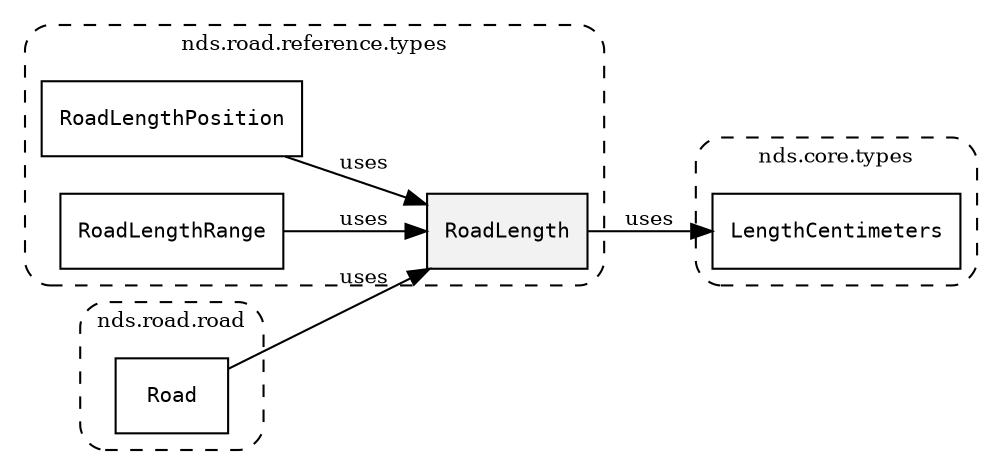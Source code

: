 /**
 * This dot file creates symbol collaboration diagram for RoadLength.
 */
digraph ZSERIO
{
    node [shape=box, fontsize=10];
    rankdir="LR";
    fontsize=10;
    tooltip="RoadLength collaboration diagram";

    subgraph "cluster_nds.road.reference.types"
    {
        style="dashed, rounded";
        label="nds.road.reference.types";
        tooltip="Package nds.road.reference.types";
        href="../../../content/packages/nds.road.reference.types.html#Package-nds-road-reference-types";
        target="_parent";

        "RoadLength" [style="filled", fillcolor="#0000000D", target="_parent", label=<<font face="monospace"><table align="center" border="0" cellspacing="0" cellpadding="0"><tr><td href="../../../content/packages/nds.road.reference.types.html#Subtype-RoadLength" title="Subtype defined in nds.road.reference.types">RoadLength</td></tr></table></font>>];
        "RoadLengthPosition" [target="_parent", label=<<font face="monospace"><table align="center" border="0" cellspacing="0" cellpadding="0"><tr><td href="../../../content/packages/nds.road.reference.types.html#Structure-RoadLengthPosition" title="Structure defined in nds.road.reference.types">RoadLengthPosition</td></tr></table></font>>];
        "RoadLengthRange" [target="_parent", label=<<font face="monospace"><table align="center" border="0" cellspacing="0" cellpadding="0"><tr><td href="../../../content/packages/nds.road.reference.types.html#Structure-RoadLengthRange" title="Structure defined in nds.road.reference.types">RoadLengthRange</td></tr></table></font>>];
    }

    subgraph "cluster_nds.core.types"
    {
        style="dashed, rounded";
        label="nds.core.types";
        tooltip="Package nds.core.types";
        href="../../../content/packages/nds.core.types.html#Package-nds-core-types";
        target="_parent";

        "LengthCentimeters" [target="_parent", label=<<font face="monospace"><table align="center" border="0" cellspacing="0" cellpadding="0"><tr><td href="../../../content/packages/nds.core.types.html#Subtype-LengthCentimeters" title="Subtype defined in nds.core.types">LengthCentimeters</td></tr></table></font>>];
    }

    subgraph "cluster_nds.road.road"
    {
        style="dashed, rounded";
        label="nds.road.road";
        tooltip="Package nds.road.road";
        href="../../../content/packages/nds.road.road.html#Package-nds-road-road";
        target="_parent";

        "Road" [target="_parent", label=<<font face="monospace"><table align="center" border="0" cellspacing="0" cellpadding="0"><tr><td href="../../../content/packages/nds.road.road.html#Structure-Road" title="Structure defined in nds.road.road">Road</td></tr></table></font>>];
    }

    "RoadLength" -> "LengthCentimeters" [label="uses", fontsize=10];
    "RoadLengthPosition" -> "RoadLength" [label="uses", fontsize=10];
    "RoadLengthRange" -> "RoadLength" [label="uses", fontsize=10];
    "Road" -> "RoadLength" [label="uses", fontsize=10];
}

